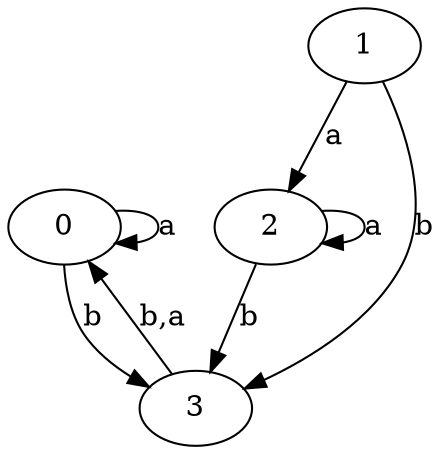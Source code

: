 digraph {
 ranksep=0.5;
 d2tdocpreamble = "\usetikzlibrary{automata}";
 d2tfigpreamble = "\tikzstyle{every state}= [ draw=blue!50,very thick,fill=blue!20]  \tikzstyle{auto}= [fill=white]";
 node [style="state"];
 edge [lblstyle="auto",topath="bend right", len=4  ]
  "0" [label="0",style = "state, initial"];
  "1" [label="1",];
  "2" [label="2",style = "state, accepting"];
  "3" [label="3",];
  "0" -> "0" [label="a",topath="loop above"];
  "0" -> "3" [label="b"];
  "1" -> "2" [label="a"];
  "1" -> "3" [label="b"];
  "2" -> "2" [label="a",topath="loop above"];
  "2" -> "3" [label="b"];
  "3" -> "0" [label="b,a"];
}